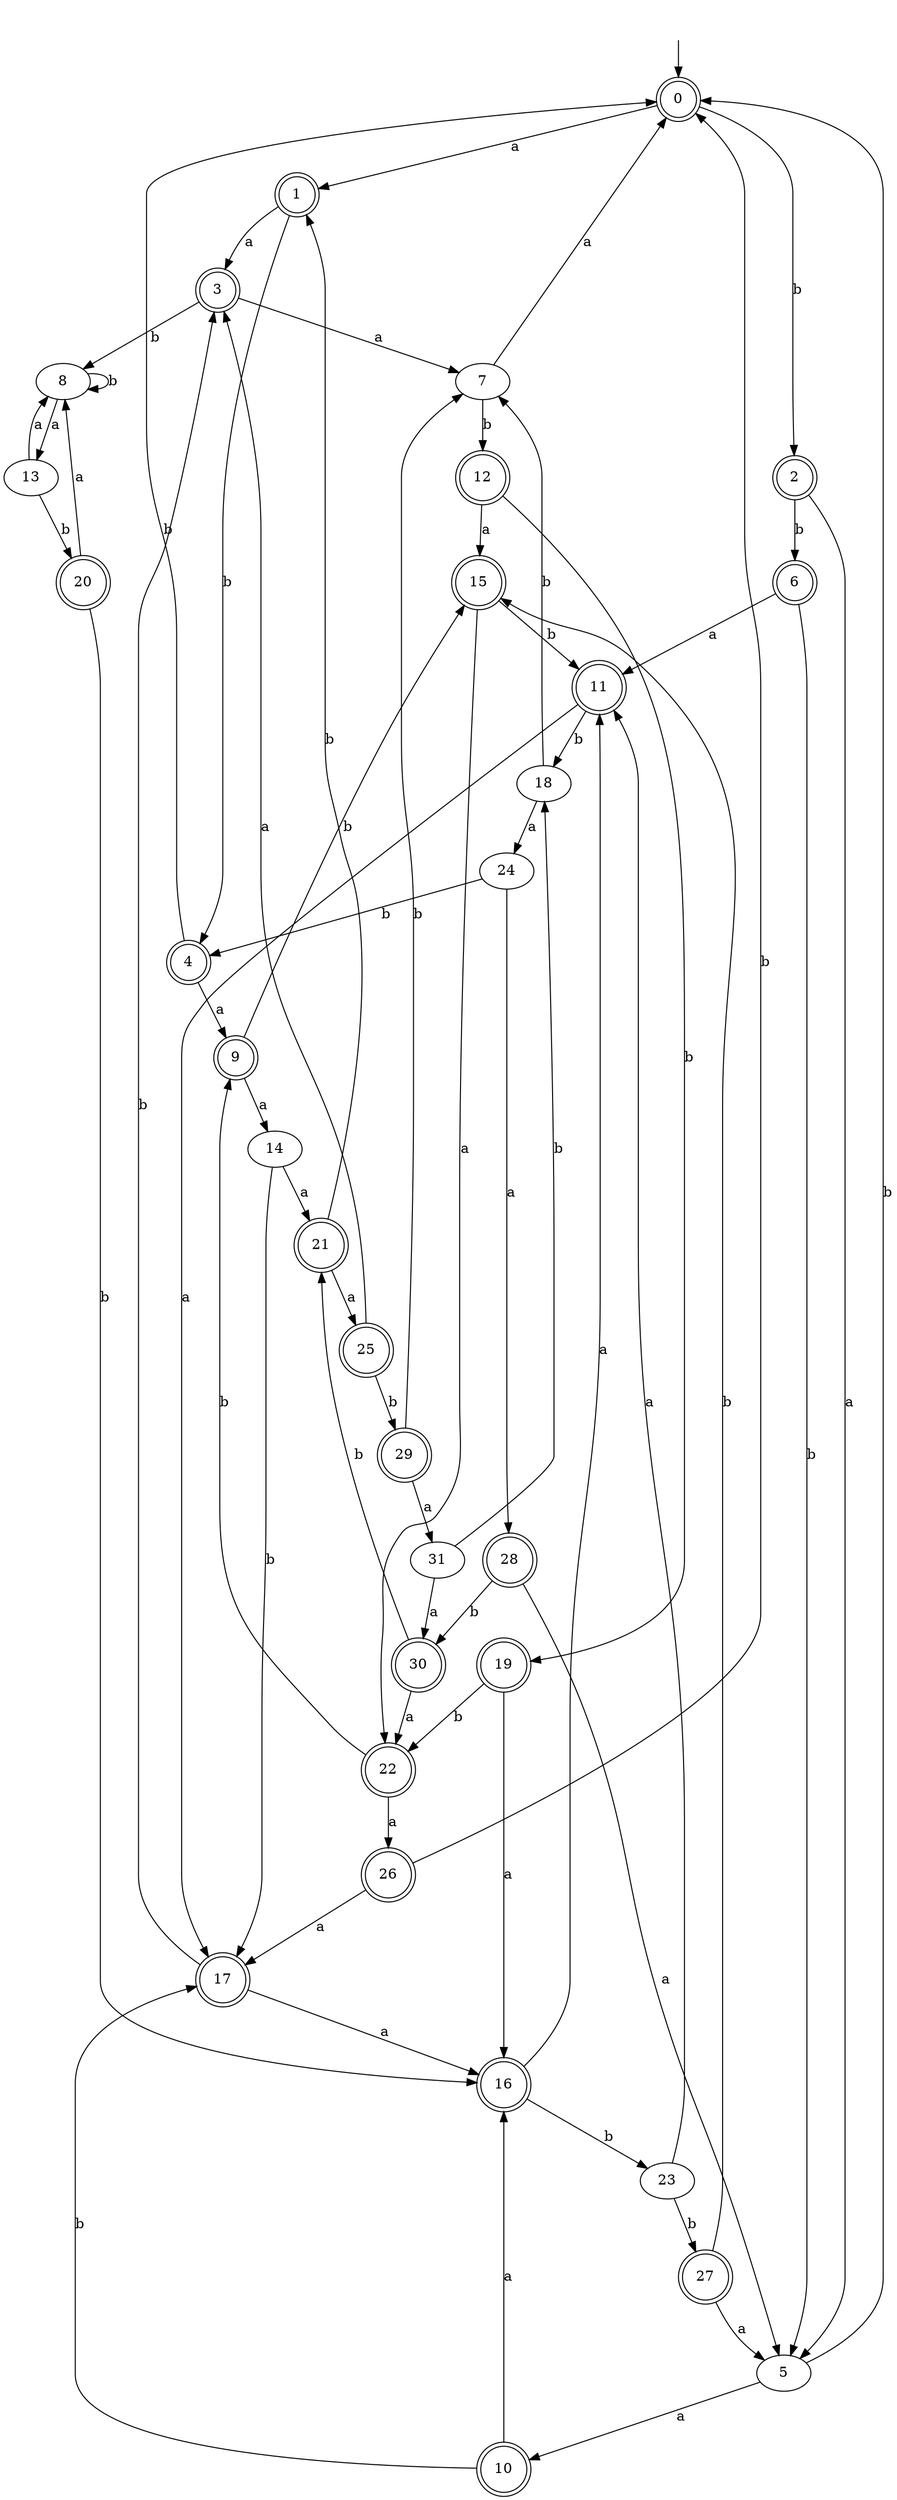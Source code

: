 digraph RandomDFA {
  __start0 [label="", shape=none];
  __start0 -> 0 [label=""];
  0 [shape=circle] [shape=doublecircle]
  0 -> 1 [label="a"]
  0 -> 2 [label="b"]
  1 [shape=doublecircle]
  1 -> 3 [label="a"]
  1 -> 4 [label="b"]
  2 [shape=doublecircle]
  2 -> 5 [label="a"]
  2 -> 6 [label="b"]
  3 [shape=doublecircle]
  3 -> 7 [label="a"]
  3 -> 8 [label="b"]
  4 [shape=doublecircle]
  4 -> 9 [label="a"]
  4 -> 0 [label="b"]
  5
  5 -> 10 [label="a"]
  5 -> 0 [label="b"]
  6 [shape=doublecircle]
  6 -> 11 [label="a"]
  6 -> 5 [label="b"]
  7
  7 -> 0 [label="a"]
  7 -> 12 [label="b"]
  8
  8 -> 13 [label="a"]
  8 -> 8 [label="b"]
  9 [shape=doublecircle]
  9 -> 14 [label="a"]
  9 -> 15 [label="b"]
  10 [shape=doublecircle]
  10 -> 16 [label="a"]
  10 -> 17 [label="b"]
  11 [shape=doublecircle]
  11 -> 17 [label="a"]
  11 -> 18 [label="b"]
  12 [shape=doublecircle]
  12 -> 15 [label="a"]
  12 -> 19 [label="b"]
  13
  13 -> 8 [label="a"]
  13 -> 20 [label="b"]
  14
  14 -> 21 [label="a"]
  14 -> 17 [label="b"]
  15 [shape=doublecircle]
  15 -> 22 [label="a"]
  15 -> 11 [label="b"]
  16 [shape=doublecircle]
  16 -> 11 [label="a"]
  16 -> 23 [label="b"]
  17 [shape=doublecircle]
  17 -> 16 [label="a"]
  17 -> 3 [label="b"]
  18
  18 -> 24 [label="a"]
  18 -> 7 [label="b"]
  19 [shape=doublecircle]
  19 -> 16 [label="a"]
  19 -> 22 [label="b"]
  20 [shape=doublecircle]
  20 -> 8 [label="a"]
  20 -> 16 [label="b"]
  21 [shape=doublecircle]
  21 -> 25 [label="a"]
  21 -> 1 [label="b"]
  22 [shape=doublecircle]
  22 -> 26 [label="a"]
  22 -> 9 [label="b"]
  23
  23 -> 11 [label="a"]
  23 -> 27 [label="b"]
  24
  24 -> 28 [label="a"]
  24 -> 4 [label="b"]
  25 [shape=doublecircle]
  25 -> 3 [label="a"]
  25 -> 29 [label="b"]
  26 [shape=doublecircle]
  26 -> 17 [label="a"]
  26 -> 0 [label="b"]
  27 [shape=doublecircle]
  27 -> 5 [label="a"]
  27 -> 15 [label="b"]
  28 [shape=doublecircle]
  28 -> 5 [label="a"]
  28 -> 30 [label="b"]
  29 [shape=doublecircle]
  29 -> 31 [label="a"]
  29 -> 7 [label="b"]
  30 [shape=doublecircle]
  30 -> 22 [label="a"]
  30 -> 21 [label="b"]
  31
  31 -> 30 [label="a"]
  31 -> 18 [label="b"]
}
